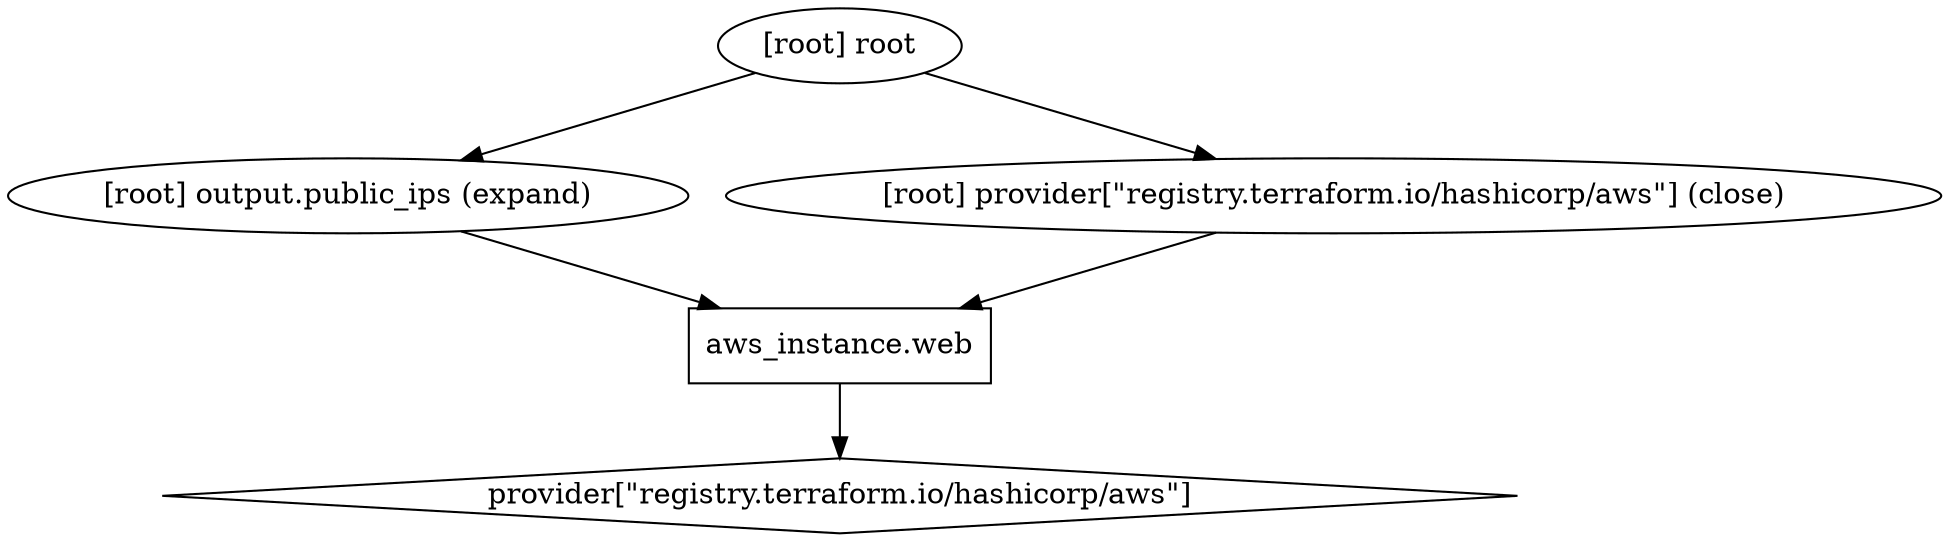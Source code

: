digraph {
	compound = "true"
	newrank = "true"
	subgraph "root" {
		"[root] aws_instance.web (expand)" [label = "aws_instance.web", shape = "box"]
		"[root] provider[\"registry.terraform.io/hashicorp/aws\"]" [label = "provider[\"registry.terraform.io/hashicorp/aws\"]", shape = "diamond"]
		"[root] aws_instance.web (expand)" -> "[root] provider[\"registry.terraform.io/hashicorp/aws\"]"
		"[root] output.public_ips (expand)" -> "[root] aws_instance.web (expand)"
		"[root] provider[\"registry.terraform.io/hashicorp/aws\"] (close)" -> "[root] aws_instance.web (expand)"
		"[root] root" -> "[root] output.public_ips (expand)"
		"[root] root" -> "[root] provider[\"registry.terraform.io/hashicorp/aws\"] (close)"
	}
}

